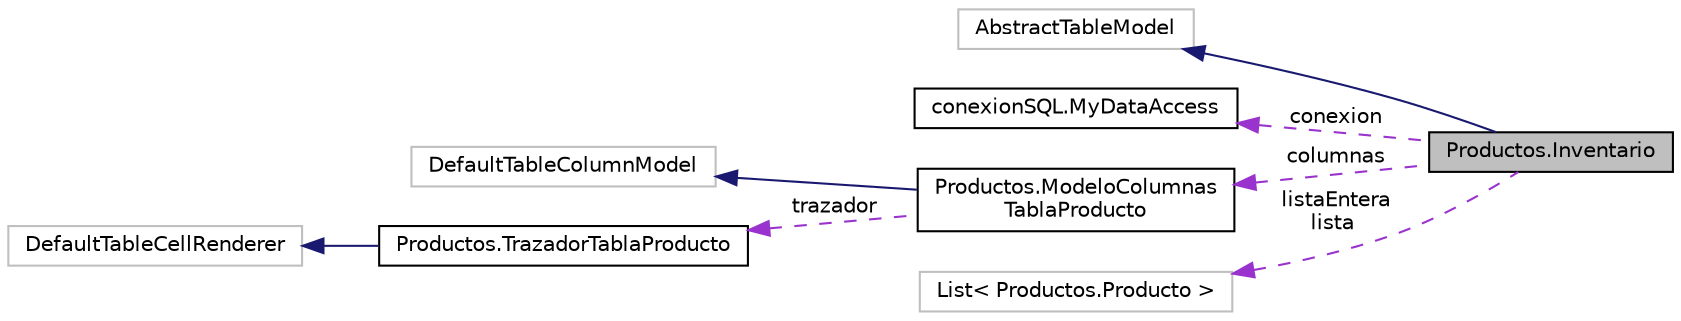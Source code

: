 digraph "Productos.Inventario"
{
  edge [fontname="Helvetica",fontsize="10",labelfontname="Helvetica",labelfontsize="10"];
  node [fontname="Helvetica",fontsize="10",shape=record];
  rankdir="LR";
  Node2 [label="Productos.Inventario",height=0.2,width=0.4,color="black", fillcolor="grey75", style="filled", fontcolor="black"];
  Node3 -> Node2 [dir="back",color="midnightblue",fontsize="10",style="solid",fontname="Helvetica"];
  Node3 [label="AbstractTableModel",height=0.2,width=0.4,color="grey75", fillcolor="white", style="filled"];
  Node4 -> Node2 [dir="back",color="darkorchid3",fontsize="10",style="dashed",label=" conexion" ,fontname="Helvetica"];
  Node4 [label="conexionSQL.MyDataAccess",height=0.2,width=0.4,color="black", fillcolor="white", style="filled",URL="$classconexion_s_q_l_1_1_my_data_access.html"];
  Node5 -> Node2 [dir="back",color="darkorchid3",fontsize="10",style="dashed",label=" columnas" ,fontname="Helvetica"];
  Node5 [label="Productos.ModeloColumnas\lTablaProducto",height=0.2,width=0.4,color="black", fillcolor="white", style="filled",URL="$class_productos_1_1_modelo_columnas_tabla_producto.html"];
  Node6 -> Node5 [dir="back",color="midnightblue",fontsize="10",style="solid",fontname="Helvetica"];
  Node6 [label="DefaultTableColumnModel",height=0.2,width=0.4,color="grey75", fillcolor="white", style="filled"];
  Node7 -> Node5 [dir="back",color="darkorchid3",fontsize="10",style="dashed",label=" trazador" ,fontname="Helvetica"];
  Node7 [label="Productos.TrazadorTablaProducto",height=0.2,width=0.4,color="black", fillcolor="white", style="filled",URL="$class_productos_1_1_trazador_tabla_producto.html"];
  Node8 -> Node7 [dir="back",color="midnightblue",fontsize="10",style="solid",fontname="Helvetica"];
  Node8 [label="DefaultTableCellRenderer",height=0.2,width=0.4,color="grey75", fillcolor="white", style="filled"];
  Node9 -> Node2 [dir="back",color="darkorchid3",fontsize="10",style="dashed",label=" listaEntera\nlista" ,fontname="Helvetica"];
  Node9 [label="List\< Productos.Producto \>",height=0.2,width=0.4,color="grey75", fillcolor="white", style="filled"];
}
